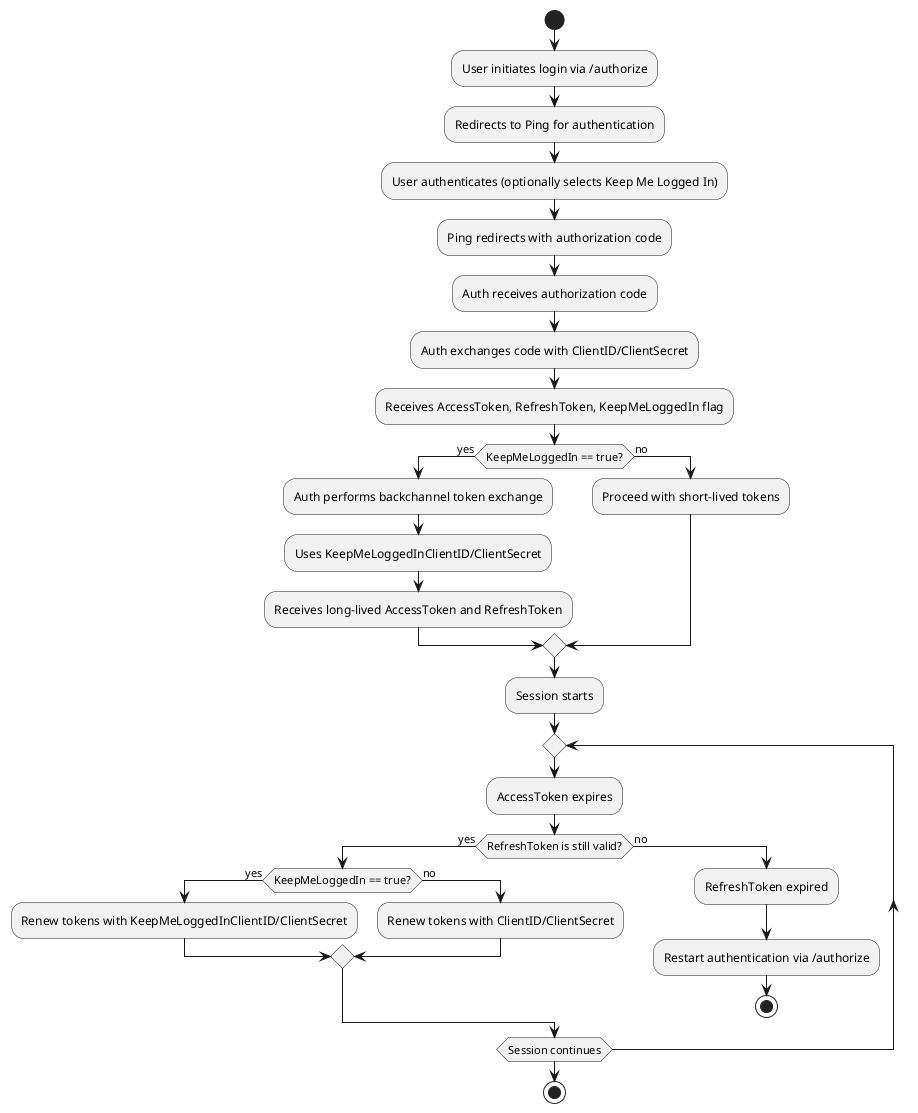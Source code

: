 @startuml
start

:User initiates login via /authorize;
:Redirects to Ping for authentication;
:User authenticates (optionally selects Keep Me Logged In);
:Ping redirects with authorization code;

:Auth receives authorization code;
:Auth exchanges code with ClientID/ClientSecret;
:Receives AccessToken, RefreshToken, KeepMeLoggedIn flag;

if (KeepMeLoggedIn == true?) then (yes)
  :Auth performs backchannel token exchange;
  :Uses KeepMeLoggedInClientID/ClientSecret;
  :Receives long-lived AccessToken and RefreshToken;
else (no)
  :Proceed with short-lived tokens;
endif

:Session starts;

repeat
  :AccessToken expires;
  if (RefreshToken is still valid?) then (yes)
    if (KeepMeLoggedIn == true?) then (yes)
      :Renew tokens with KeepMeLoggedInClientID/ClientSecret;
    else (no)
      :Renew tokens with ClientID/ClientSecret;
    endif
  else (no)
    :RefreshToken expired;
    :Restart authentication via /authorize;
    stop
  endif
repeat while (Session continues)

stop
@enduml
